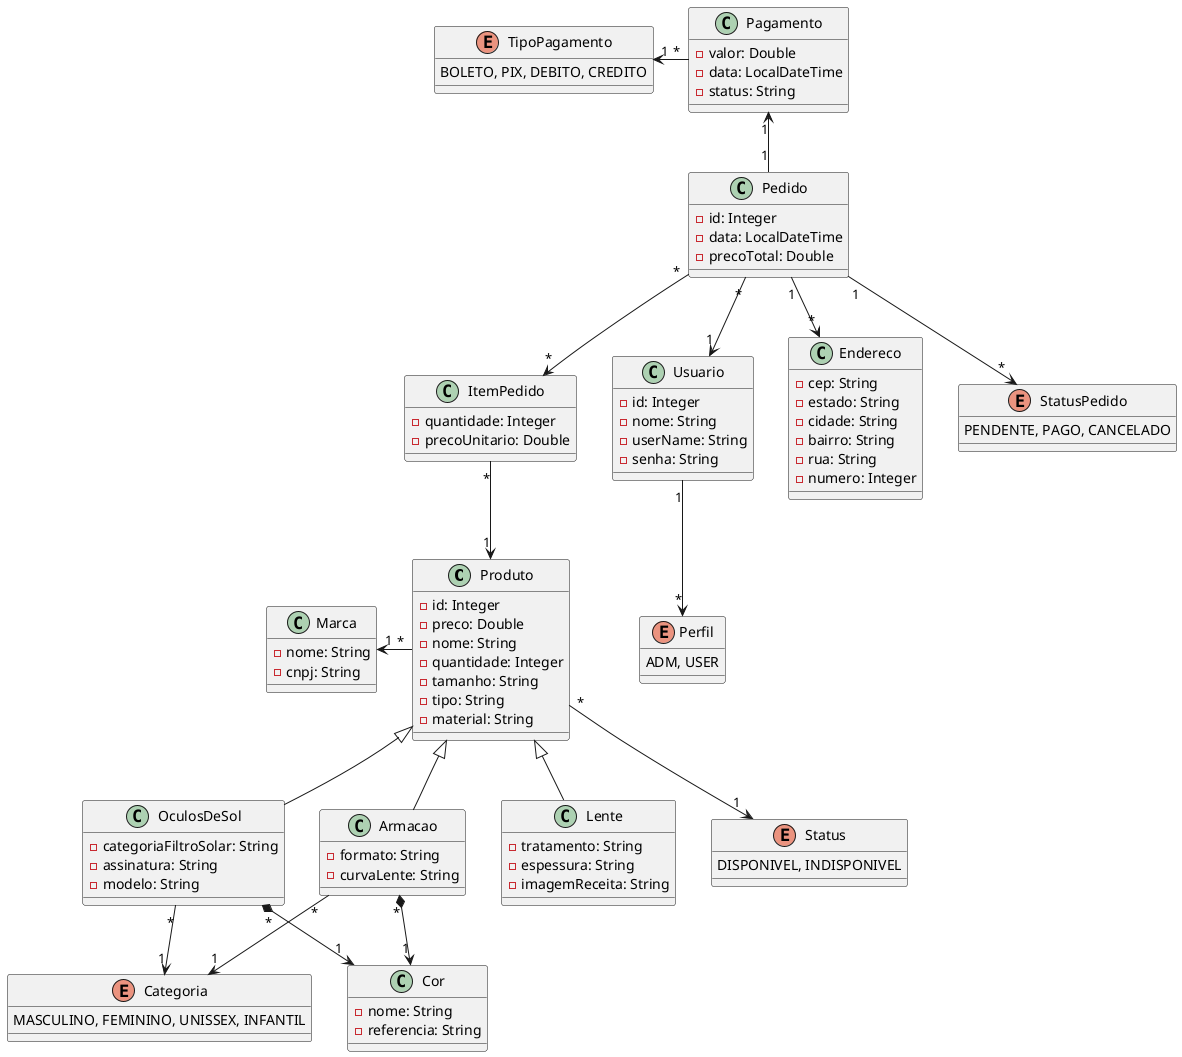 @startuml
class Produto {
    - id: Integer
    - preco: Double
    - nome: String
    - quantidade: Integer
    - tamanho: String
    - tipo: String
    - material: String
}

class OculosDeSol extends Produto {
    - categoriaFiltroSolar: String
    - assinatura: String
    - modelo: String
}

class Armacao extends Produto {
    - formato: String
    - curvaLente: String
}

class Lente extends Produto{
    - tratamento: String
    - espessura: String
    - imagemReceita: String
}

class Pedido {
    - id: Integer
    - data: LocalDateTime
    - precoTotal: Double
}

class ItemPedido {
    - quantidade: Integer
    - precoUnitario: Double
}

class Usuario {
    - id: Integer
    - nome: String
    - userName: String
    - senha: String
}

class Endereco {
    - cep: String
    - estado: String
    - cidade: String
    - bairro: String
    - rua: String
    - numero: Integer
}

class Pagamento {
    - valor: Double
    - data: LocalDateTime
    - status: String
}

enum TipoPagamento {
    BOLETO, PIX, DEBITO, CREDITO
}


enum Categoria {
    MASCULINO, FEMININO, UNISSEX, INFANTIL
}

enum StatusPedido {
    PENDENTE, PAGO, CANCELADO
}

enum Status {
    DISPONIVEL, INDISPONIVEL
}
enum Perfil {
    ADM, USER
}


class Cor {
    - nome: String
    - referencia: String
}

Class Marca { 
    - nome: String
    - cnpj: String
}

Armacao     "*" *--> "1" Cor
Armacao     "*"  --> "1" Categoria

Produto     "*" -left-> "1"  Marca
Produto     "*" --> "1"  Status

OculosDeSol "*" *--> "1" Cor
OculosDeSol "*"  --> "1" Categoria

Pedido      "*" --> "1"  Usuario
Pedido      "*" --> "*"  ItemPedido
Pedido      "1" --> "*"  Endereco
Pedido      "1" --> "*"  StatusPedido
Pedido      "1" -up-> "1"  Pagamento

Pagamento   "*" -left-> "1"  TipoPagamento

ItemPedido  "*" --> "1"  Produto

Usuario     "1" --> "*"  Perfil
@enduml
